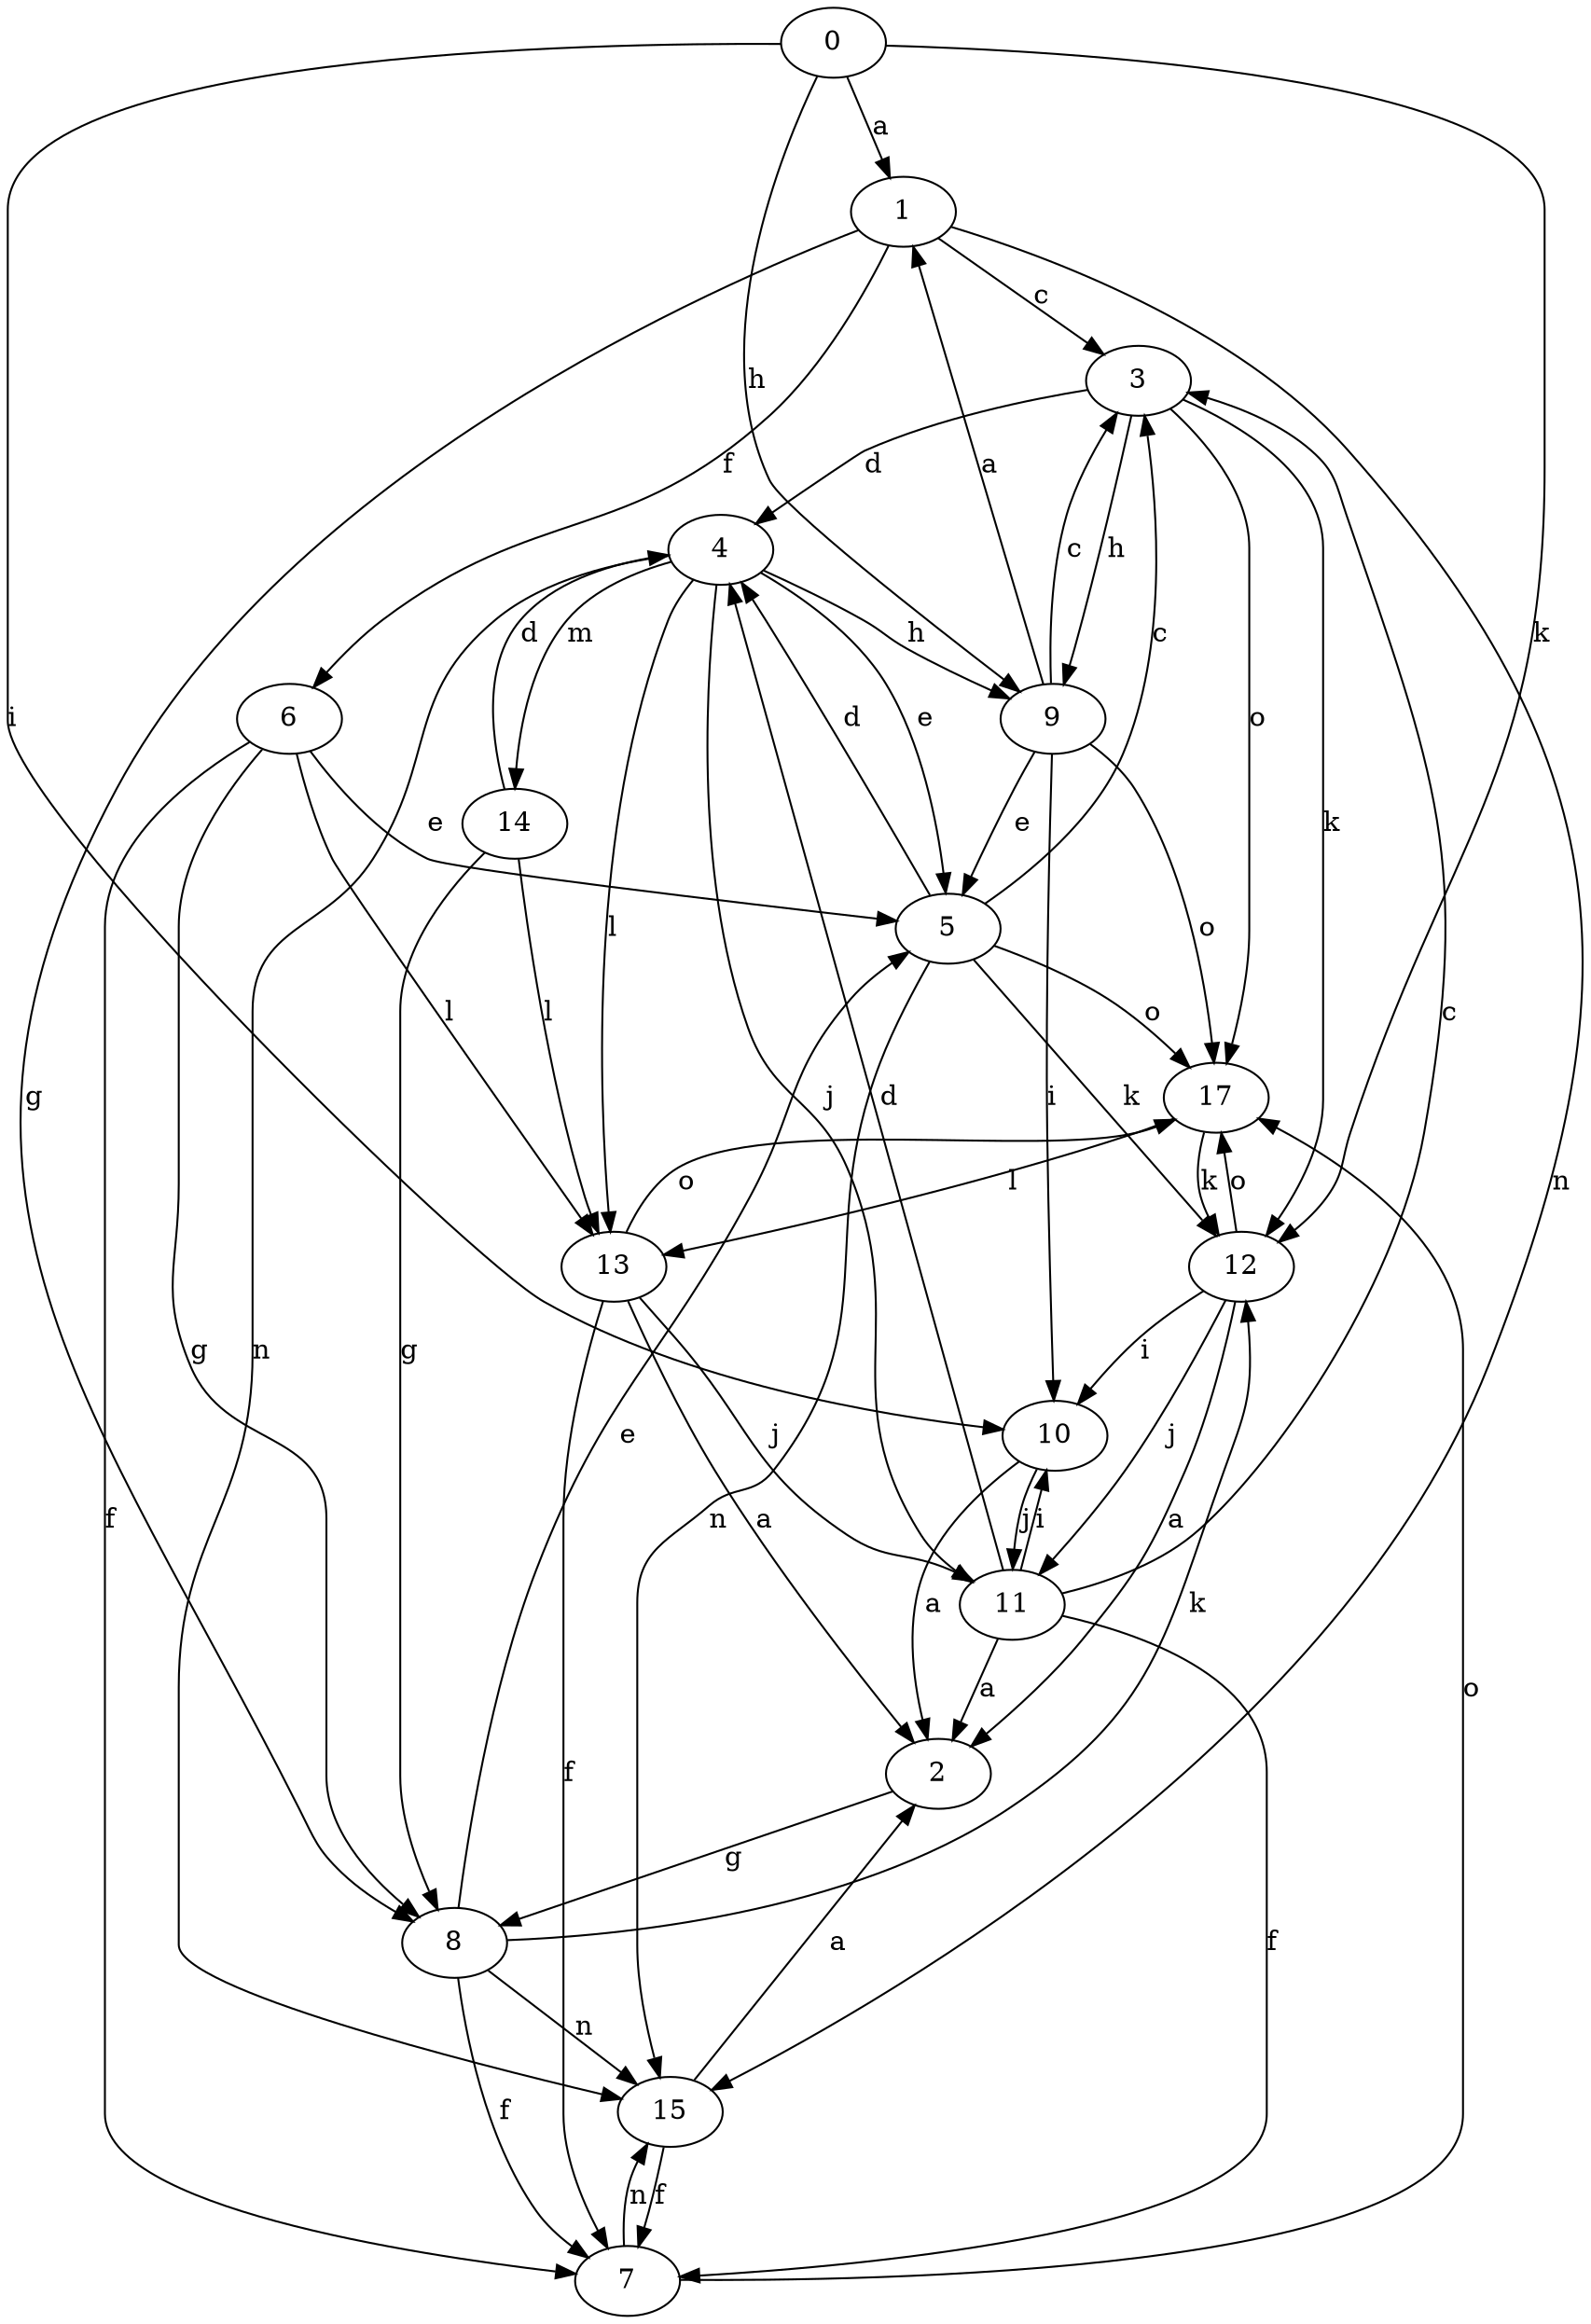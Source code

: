 strict digraph  {
1;
2;
0;
3;
4;
5;
6;
7;
8;
9;
10;
11;
12;
13;
14;
15;
17;
1 -> 3  [label=c];
1 -> 6  [label=f];
1 -> 8  [label=g];
1 -> 15  [label=n];
2 -> 8  [label=g];
0 -> 1  [label=a];
0 -> 9  [label=h];
0 -> 10  [label=i];
0 -> 12  [label=k];
3 -> 4  [label=d];
3 -> 9  [label=h];
3 -> 12  [label=k];
3 -> 17  [label=o];
4 -> 5  [label=e];
4 -> 9  [label=h];
4 -> 11  [label=j];
4 -> 13  [label=l];
4 -> 14  [label=m];
4 -> 15  [label=n];
5 -> 3  [label=c];
5 -> 4  [label=d];
5 -> 12  [label=k];
5 -> 15  [label=n];
5 -> 17  [label=o];
6 -> 5  [label=e];
6 -> 7  [label=f];
6 -> 8  [label=g];
6 -> 13  [label=l];
7 -> 15  [label=n];
7 -> 17  [label=o];
8 -> 5  [label=e];
8 -> 7  [label=f];
8 -> 12  [label=k];
8 -> 15  [label=n];
9 -> 1  [label=a];
9 -> 3  [label=c];
9 -> 5  [label=e];
9 -> 10  [label=i];
9 -> 17  [label=o];
10 -> 2  [label=a];
10 -> 11  [label=j];
11 -> 2  [label=a];
11 -> 3  [label=c];
11 -> 4  [label=d];
11 -> 7  [label=f];
11 -> 10  [label=i];
12 -> 2  [label=a];
12 -> 10  [label=i];
12 -> 11  [label=j];
12 -> 17  [label=o];
13 -> 2  [label=a];
13 -> 7  [label=f];
13 -> 11  [label=j];
13 -> 17  [label=o];
14 -> 4  [label=d];
14 -> 8  [label=g];
14 -> 13  [label=l];
15 -> 2  [label=a];
15 -> 7  [label=f];
17 -> 12  [label=k];
17 -> 13  [label=l];
}
